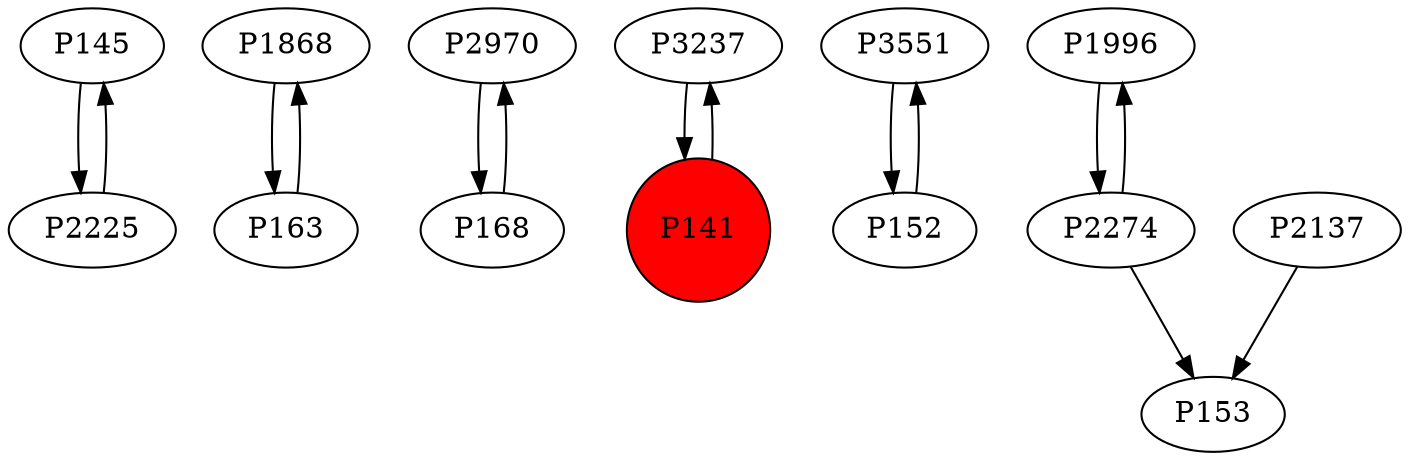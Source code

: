 digraph {
	P145 -> P2225
	P1868 -> P163
	P2970 -> P168
	P3237 -> P141
	P3551 -> P152
	P1996 -> P2274
	P2274 -> P153
	P152 -> P3551
	P2225 -> P145
	P168 -> P2970
	P141 -> P3237
	P163 -> P1868
	P2274 -> P1996
	P2137 -> P153
	P141 [shape=circle]
	P141 [style=filled]
	P141 [fillcolor=red]
}